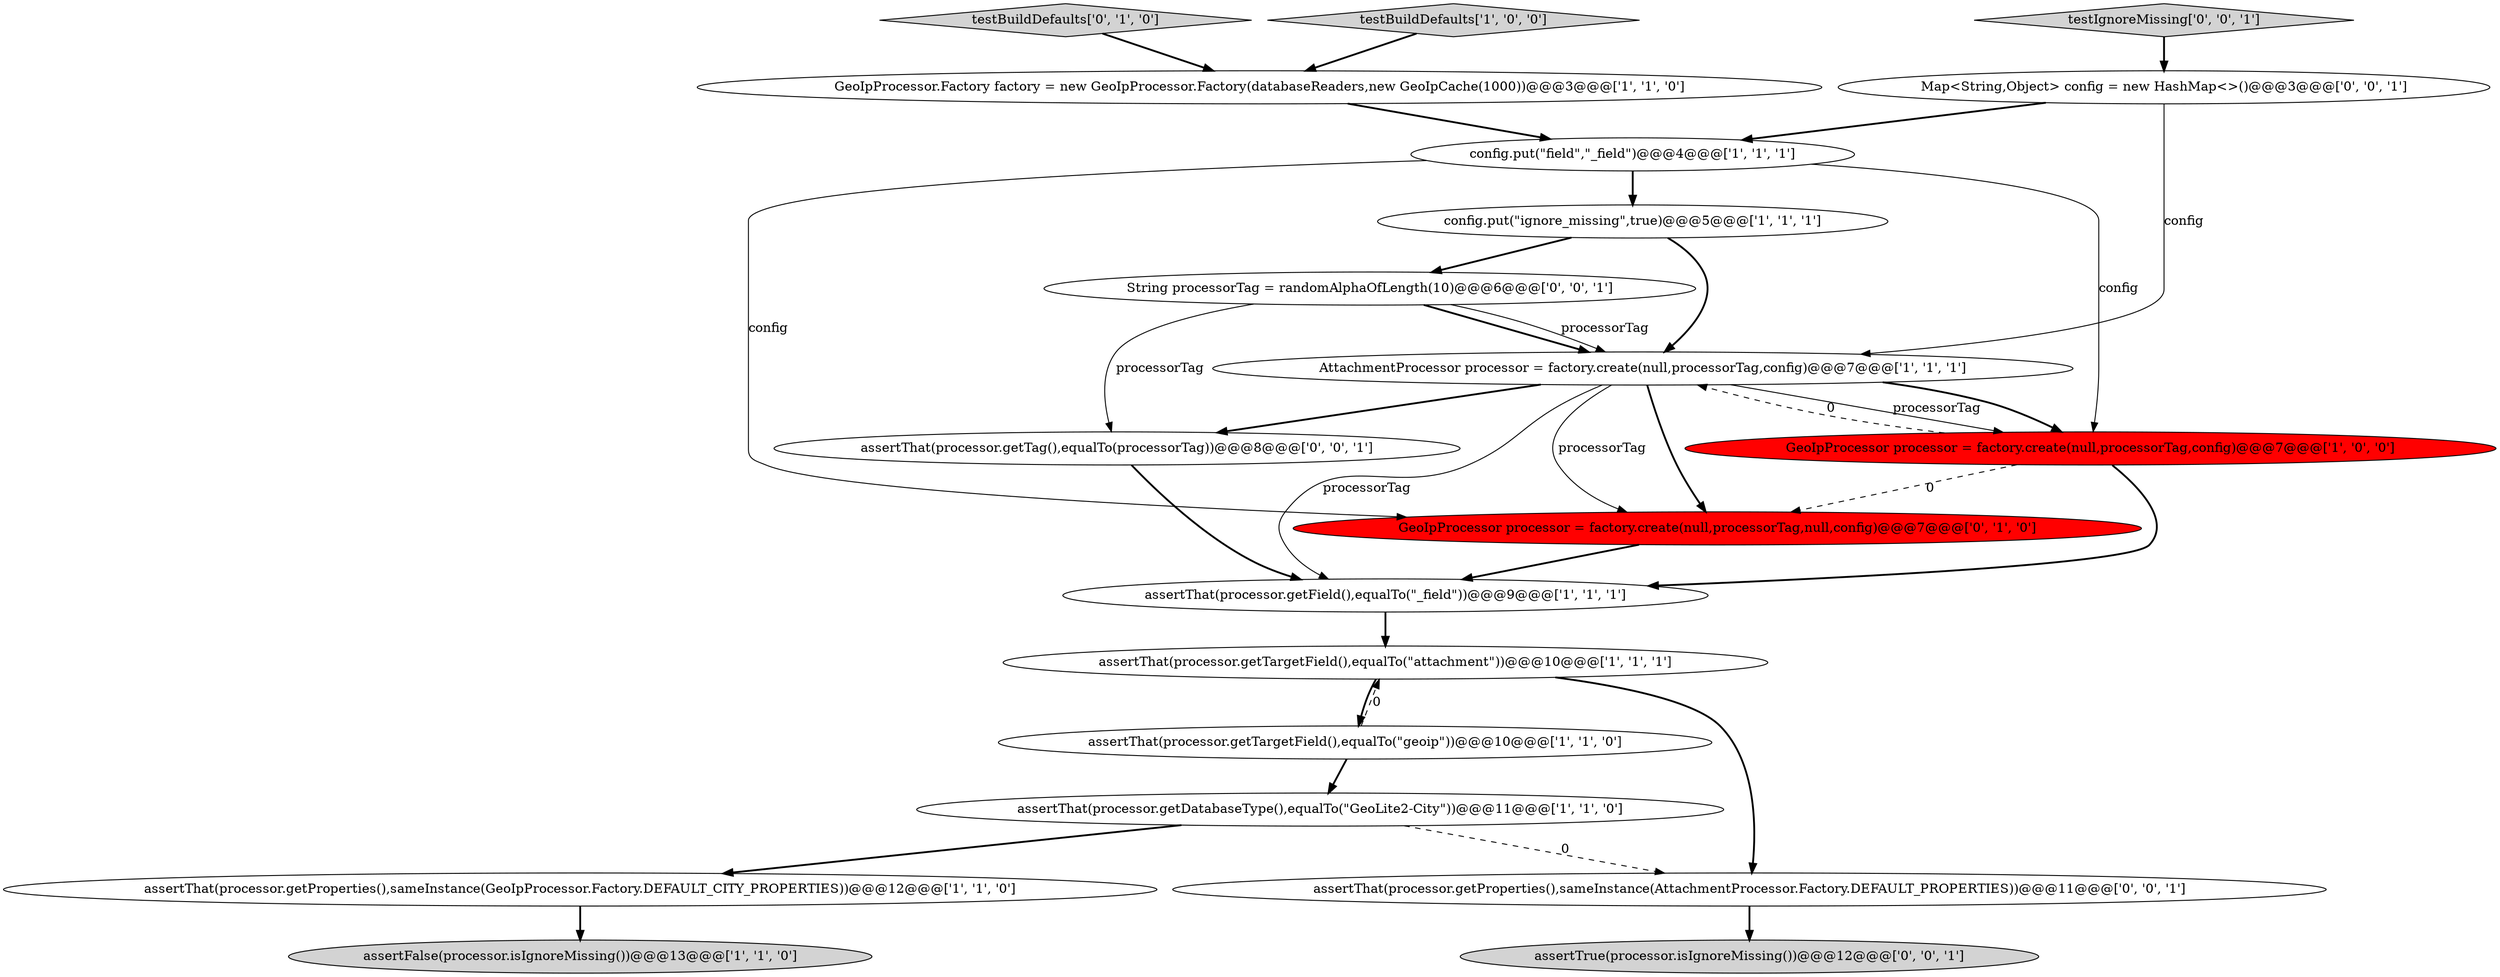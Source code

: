 digraph {
4 [style = filled, label = "assertThat(processor.getTargetField(),equalTo(\"attachment\"))@@@10@@@['1', '1', '1']", fillcolor = white, shape = ellipse image = "AAA0AAABBB1BBB"];
0 [style = filled, label = "assertThat(processor.getProperties(),sameInstance(GeoIpProcessor.Factory.DEFAULT_CITY_PROPERTIES))@@@12@@@['1', '1', '0']", fillcolor = white, shape = ellipse image = "AAA0AAABBB1BBB"];
2 [style = filled, label = "GeoIpProcessor.Factory factory = new GeoIpProcessor.Factory(databaseReaders,new GeoIpCache(1000))@@@3@@@['1', '1', '0']", fillcolor = white, shape = ellipse image = "AAA0AAABBB1BBB"];
15 [style = filled, label = "testIgnoreMissing['0', '0', '1']", fillcolor = lightgray, shape = diamond image = "AAA0AAABBB3BBB"];
14 [style = filled, label = "assertThat(processor.getTag(),equalTo(processorTag))@@@8@@@['0', '0', '1']", fillcolor = white, shape = ellipse image = "AAA0AAABBB3BBB"];
19 [style = filled, label = "String processorTag = randomAlphaOfLength(10)@@@6@@@['0', '0', '1']", fillcolor = white, shape = ellipse image = "AAA0AAABBB3BBB"];
11 [style = filled, label = "assertThat(processor.getField(),equalTo(\"_field\"))@@@9@@@['1', '1', '1']", fillcolor = white, shape = ellipse image = "AAA0AAABBB1BBB"];
5 [style = filled, label = "assertThat(processor.getTargetField(),equalTo(\"geoip\"))@@@10@@@['1', '1', '0']", fillcolor = white, shape = ellipse image = "AAA0AAABBB1BBB"];
9 [style = filled, label = "AttachmentProcessor processor = factory.create(null,processorTag,config)@@@7@@@['1', '1', '1']", fillcolor = white, shape = ellipse image = "AAA0AAABBB1BBB"];
7 [style = filled, label = "GeoIpProcessor processor = factory.create(null,processorTag,config)@@@7@@@['1', '0', '0']", fillcolor = red, shape = ellipse image = "AAA1AAABBB1BBB"];
12 [style = filled, label = "testBuildDefaults['0', '1', '0']", fillcolor = lightgray, shape = diamond image = "AAA0AAABBB2BBB"];
13 [style = filled, label = "GeoIpProcessor processor = factory.create(null,processorTag,null,config)@@@7@@@['0', '1', '0']", fillcolor = red, shape = ellipse image = "AAA1AAABBB2BBB"];
17 [style = filled, label = "assertThat(processor.getProperties(),sameInstance(AttachmentProcessor.Factory.DEFAULT_PROPERTIES))@@@11@@@['0', '0', '1']", fillcolor = white, shape = ellipse image = "AAA0AAABBB3BBB"];
1 [style = filled, label = "config.put(\"ignore_missing\",true)@@@5@@@['1', '1', '1']", fillcolor = white, shape = ellipse image = "AAA0AAABBB1BBB"];
8 [style = filled, label = "assertFalse(processor.isIgnoreMissing())@@@13@@@['1', '1', '0']", fillcolor = lightgray, shape = ellipse image = "AAA0AAABBB1BBB"];
18 [style = filled, label = "assertTrue(processor.isIgnoreMissing())@@@12@@@['0', '0', '1']", fillcolor = lightgray, shape = ellipse image = "AAA0AAABBB3BBB"];
3 [style = filled, label = "config.put(\"field\",\"_field\")@@@4@@@['1', '1', '1']", fillcolor = white, shape = ellipse image = "AAA0AAABBB1BBB"];
16 [style = filled, label = "Map<String,Object> config = new HashMap<>()@@@3@@@['0', '0', '1']", fillcolor = white, shape = ellipse image = "AAA0AAABBB3BBB"];
6 [style = filled, label = "assertThat(processor.getDatabaseType(),equalTo(\"GeoLite2-City\"))@@@11@@@['1', '1', '0']", fillcolor = white, shape = ellipse image = "AAA0AAABBB1BBB"];
10 [style = filled, label = "testBuildDefaults['1', '0', '0']", fillcolor = lightgray, shape = diamond image = "AAA0AAABBB1BBB"];
16->3 [style = bold, label=""];
19->14 [style = solid, label="processorTag"];
7->11 [style = bold, label=""];
4->17 [style = bold, label=""];
3->1 [style = bold, label=""];
2->3 [style = bold, label=""];
11->4 [style = bold, label=""];
9->7 [style = solid, label="processorTag"];
16->9 [style = solid, label="config"];
6->17 [style = dashed, label="0"];
6->0 [style = bold, label=""];
9->7 [style = bold, label=""];
15->16 [style = bold, label=""];
13->11 [style = bold, label=""];
5->4 [style = dashed, label="0"];
1->9 [style = bold, label=""];
12->2 [style = bold, label=""];
3->13 [style = solid, label="config"];
5->6 [style = bold, label=""];
19->9 [style = bold, label=""];
7->9 [style = dashed, label="0"];
0->8 [style = bold, label=""];
7->13 [style = dashed, label="0"];
9->14 [style = bold, label=""];
3->7 [style = solid, label="config"];
9->13 [style = solid, label="processorTag"];
10->2 [style = bold, label=""];
1->19 [style = bold, label=""];
19->9 [style = solid, label="processorTag"];
14->11 [style = bold, label=""];
4->5 [style = bold, label=""];
17->18 [style = bold, label=""];
9->11 [style = solid, label="processorTag"];
9->13 [style = bold, label=""];
}
